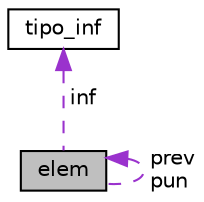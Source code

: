 digraph "elem"
{
 // LATEX_PDF_SIZE
  edge [fontname="Helvetica",fontsize="10",labelfontname="Helvetica",labelfontsize="10"];
  node [fontname="Helvetica",fontsize="10",shape=record];
  Node1 [label="elem",height=0.2,width=0.4,color="black", fillcolor="grey75", style="filled", fontcolor="black",tooltip=" "];
  Node2 -> Node1 [dir="back",color="darkorchid3",fontsize="10",style="dashed",label=" inf" ,fontname="Helvetica"];
  Node2 [label="tipo_inf",height=0.2,width=0.4,color="black", fillcolor="white", style="filled",URL="$structtipo__inf.html",tooltip=" "];
  Node1 -> Node1 [dir="back",color="darkorchid3",fontsize="10",style="dashed",label=" prev\npun" ,fontname="Helvetica"];
}
